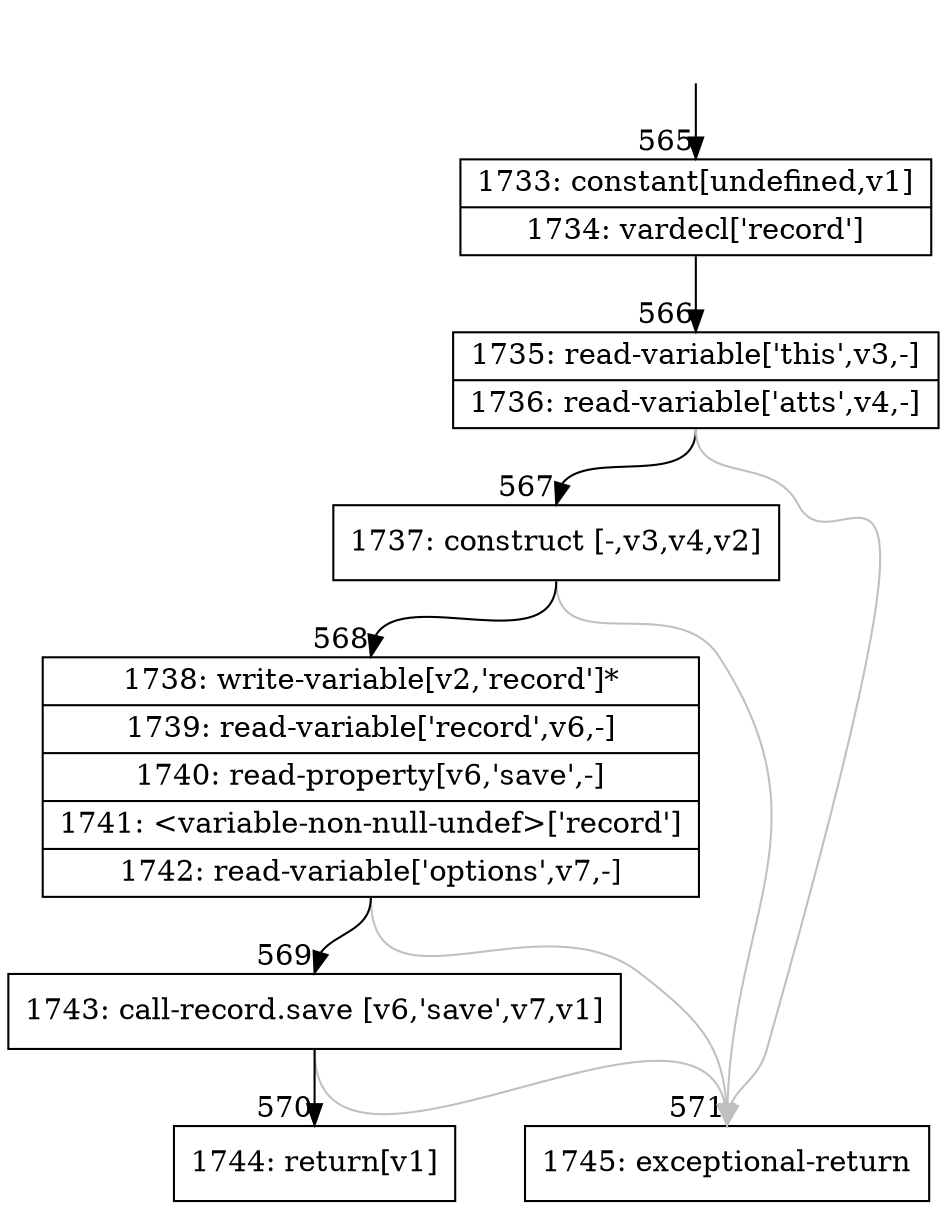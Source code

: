 digraph {
rankdir="TD"
BB_entry50[shape=none,label=""];
BB_entry50 -> BB565 [tailport=s, headport=n, headlabel="    565"]
BB565 [shape=record label="{1733: constant[undefined,v1]|1734: vardecl['record']}" ] 
BB565 -> BB566 [tailport=s, headport=n, headlabel="      566"]
BB566 [shape=record label="{1735: read-variable['this',v3,-]|1736: read-variable['atts',v4,-]}" ] 
BB566 -> BB567 [tailport=s, headport=n, headlabel="      567"]
BB566 -> BB571 [tailport=s, headport=n, color=gray, headlabel="      571"]
BB567 [shape=record label="{1737: construct [-,v3,v4,v2]}" ] 
BB567 -> BB568 [tailport=s, headport=n, headlabel="      568"]
BB567 -> BB571 [tailport=s, headport=n, color=gray]
BB568 [shape=record label="{1738: write-variable[v2,'record']*|1739: read-variable['record',v6,-]|1740: read-property[v6,'save',-]|1741: \<variable-non-null-undef\>['record']|1742: read-variable['options',v7,-]}" ] 
BB568 -> BB569 [tailport=s, headport=n, headlabel="      569"]
BB568 -> BB571 [tailport=s, headport=n, color=gray]
BB569 [shape=record label="{1743: call-record.save [v6,'save',v7,v1]}" ] 
BB569 -> BB570 [tailport=s, headport=n, headlabel="      570"]
BB569 -> BB571 [tailport=s, headport=n, color=gray]
BB570 [shape=record label="{1744: return[v1]}" ] 
BB571 [shape=record label="{1745: exceptional-return}" ] 
//#$~ 474
}
